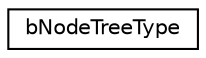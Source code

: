 digraph G
{
  edge [fontname="Helvetica",fontsize="10",labelfontname="Helvetica",labelfontsize="10"];
  node [fontname="Helvetica",fontsize="10",shape=record];
  rankdir=LR;
  Node1 [label="bNodeTreeType",height=0.2,width=0.4,color="black", fillcolor="white", style="filled",URL="$d7/d11/structbNodeTreeType.html"];
}
